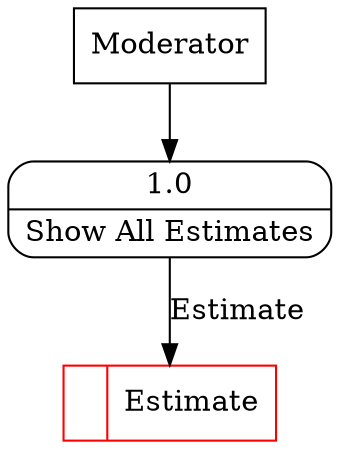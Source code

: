 digraph dfd2{ 
node[shape=record]
200 [label="<f0>  |<f1> Estimate " color=red];
201 [label="Moderator" shape=box];
202 [label="{<f0> 1.0|<f1> Show All Estimates }" shape=Mrecord];
201 -> 202
202 -> 200 [label="Estimate"]
}